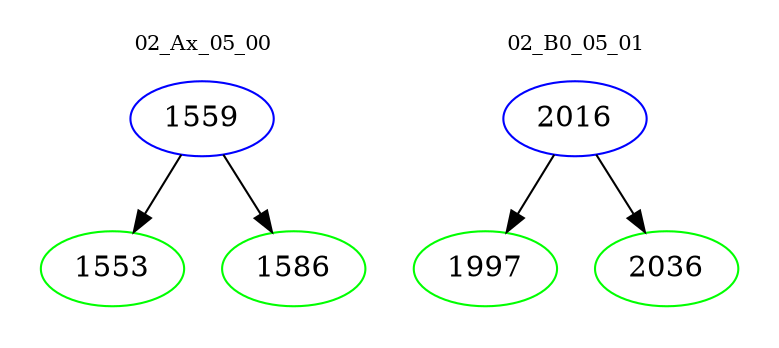 digraph{
subgraph cluster_0 {
color = white
label = "02_Ax_05_00";
fontsize=10;
T0_1559 [label="1559", color="blue"]
T0_1559 -> T0_1553 [color="black"]
T0_1553 [label="1553", color="green"]
T0_1559 -> T0_1586 [color="black"]
T0_1586 [label="1586", color="green"]
}
subgraph cluster_1 {
color = white
label = "02_B0_05_01";
fontsize=10;
T1_2016 [label="2016", color="blue"]
T1_2016 -> T1_1997 [color="black"]
T1_1997 [label="1997", color="green"]
T1_2016 -> T1_2036 [color="black"]
T1_2036 [label="2036", color="green"]
}
}
